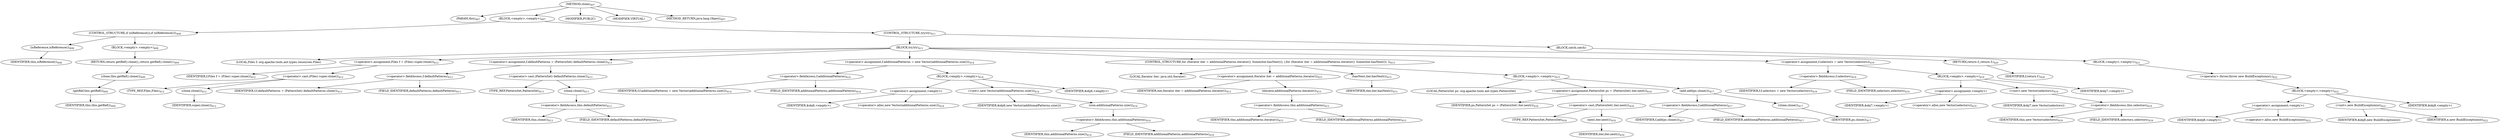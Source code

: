 digraph "clone" {  
"890" [label = <(METHOD,clone)<SUB>407</SUB>> ]
"91" [label = <(PARAM,this)<SUB>407</SUB>> ]
"891" [label = <(BLOCK,&lt;empty&gt;,&lt;empty&gt;)<SUB>407</SUB>> ]
"892" [label = <(CONTROL_STRUCTURE,if (isReference()),if (isReference()))<SUB>408</SUB>> ]
"893" [label = <(isReference,isReference())<SUB>408</SUB>> ]
"90" [label = <(IDENTIFIER,this,isReference())<SUB>408</SUB>> ]
"894" [label = <(BLOCK,&lt;empty&gt;,&lt;empty&gt;)<SUB>408</SUB>> ]
"895" [label = <(RETURN,return getRef().clone();,return getRef().clone();)<SUB>409</SUB>> ]
"896" [label = <(clone,this.getRef().clone())<SUB>409</SUB>> ]
"897" [label = <(getRef,this.getRef())<SUB>409</SUB>> ]
"92" [label = <(IDENTIFIER,this,this.getRef())<SUB>409</SUB>> ]
"898" [label = <(CONTROL_STRUCTURE,try,try)<SUB>411</SUB>> ]
"899" [label = <(BLOCK,try,try)<SUB>411</SUB>> ]
"900" [label = <(LOCAL,Files f: org.apache.tools.ant.types.resources.Files)> ]
"901" [label = <(&lt;operator&gt;.assignment,Files f = (Files) super.clone())<SUB>412</SUB>> ]
"902" [label = <(IDENTIFIER,f,Files f = (Files) super.clone())<SUB>412</SUB>> ]
"903" [label = <(&lt;operator&gt;.cast,(Files) super.clone())<SUB>412</SUB>> ]
"904" [label = <(TYPE_REF,Files,Files)<SUB>412</SUB>> ]
"905" [label = <(clone,clone())<SUB>412</SUB>> ]
"906" [label = <(IDENTIFIER,super,clone())<SUB>412</SUB>> ]
"907" [label = <(&lt;operator&gt;.assignment,f.defaultPatterns = (PatternSet) defaultPatterns.clone())<SUB>413</SUB>> ]
"908" [label = <(&lt;operator&gt;.fieldAccess,f.defaultPatterns)<SUB>413</SUB>> ]
"909" [label = <(IDENTIFIER,f,f.defaultPatterns = (PatternSet) defaultPatterns.clone())<SUB>413</SUB>> ]
"910" [label = <(FIELD_IDENTIFIER,defaultPatterns,defaultPatterns)<SUB>413</SUB>> ]
"911" [label = <(&lt;operator&gt;.cast,(PatternSet) defaultPatterns.clone())<SUB>413</SUB>> ]
"912" [label = <(TYPE_REF,PatternSet,PatternSet)<SUB>413</SUB>> ]
"913" [label = <(clone,clone())<SUB>413</SUB>> ]
"914" [label = <(&lt;operator&gt;.fieldAccess,this.defaultPatterns)<SUB>413</SUB>> ]
"915" [label = <(IDENTIFIER,this,clone())<SUB>413</SUB>> ]
"916" [label = <(FIELD_IDENTIFIER,defaultPatterns,defaultPatterns)<SUB>413</SUB>> ]
"917" [label = <(&lt;operator&gt;.assignment,f.additionalPatterns = new Vector(additionalPatterns.size()))<SUB>414</SUB>> ]
"918" [label = <(&lt;operator&gt;.fieldAccess,f.additionalPatterns)<SUB>414</SUB>> ]
"919" [label = <(IDENTIFIER,f,f.additionalPatterns = new Vector(additionalPatterns.size()))<SUB>414</SUB>> ]
"920" [label = <(FIELD_IDENTIFIER,additionalPatterns,additionalPatterns)<SUB>414</SUB>> ]
"921" [label = <(BLOCK,&lt;empty&gt;,&lt;empty&gt;)<SUB>414</SUB>> ]
"922" [label = <(&lt;operator&gt;.assignment,&lt;empty&gt;)> ]
"923" [label = <(IDENTIFIER,$obj6,&lt;empty&gt;)> ]
"924" [label = <(&lt;operator&gt;.alloc,new Vector(additionalPatterns.size()))<SUB>414</SUB>> ]
"925" [label = <(&lt;init&gt;,new Vector(additionalPatterns.size()))<SUB>414</SUB>> ]
"926" [label = <(IDENTIFIER,$obj6,new Vector(additionalPatterns.size()))> ]
"927" [label = <(size,additionalPatterns.size())<SUB>414</SUB>> ]
"928" [label = <(&lt;operator&gt;.fieldAccess,this.additionalPatterns)<SUB>414</SUB>> ]
"929" [label = <(IDENTIFIER,this,additionalPatterns.size())<SUB>414</SUB>> ]
"930" [label = <(FIELD_IDENTIFIER,additionalPatterns,additionalPatterns)<SUB>414</SUB>> ]
"931" [label = <(IDENTIFIER,$obj6,&lt;empty&gt;)> ]
"932" [label = <(CONTROL_STRUCTURE,for (Iterator iter = additionalPatterns.iterator(); Some(iter.hasNext()); ),for (Iterator iter = additionalPatterns.iterator(); Some(iter.hasNext()); ))<SUB>415</SUB>> ]
"933" [label = <(LOCAL,Iterator iter: java.util.Iterator)> ]
"934" [label = <(&lt;operator&gt;.assignment,Iterator iter = additionalPatterns.iterator())<SUB>415</SUB>> ]
"935" [label = <(IDENTIFIER,iter,Iterator iter = additionalPatterns.iterator())<SUB>415</SUB>> ]
"936" [label = <(iterator,additionalPatterns.iterator())<SUB>415</SUB>> ]
"937" [label = <(&lt;operator&gt;.fieldAccess,this.additionalPatterns)<SUB>415</SUB>> ]
"938" [label = <(IDENTIFIER,this,additionalPatterns.iterator())<SUB>415</SUB>> ]
"939" [label = <(FIELD_IDENTIFIER,additionalPatterns,additionalPatterns)<SUB>415</SUB>> ]
"940" [label = <(hasNext,iter.hasNext())<SUB>415</SUB>> ]
"941" [label = <(IDENTIFIER,iter,iter.hasNext())<SUB>415</SUB>> ]
"942" [label = <(BLOCK,&lt;empty&gt;,&lt;empty&gt;)<SUB>415</SUB>> ]
"943" [label = <(LOCAL,PatternSet ps: org.apache.tools.ant.types.PatternSet)> ]
"944" [label = <(&lt;operator&gt;.assignment,PatternSet ps = (PatternSet) iter.next())<SUB>416</SUB>> ]
"945" [label = <(IDENTIFIER,ps,PatternSet ps = (PatternSet) iter.next())<SUB>416</SUB>> ]
"946" [label = <(&lt;operator&gt;.cast,(PatternSet) iter.next())<SUB>416</SUB>> ]
"947" [label = <(TYPE_REF,PatternSet,PatternSet)<SUB>416</SUB>> ]
"948" [label = <(next,iter.next())<SUB>416</SUB>> ]
"949" [label = <(IDENTIFIER,iter,iter.next())<SUB>416</SUB>> ]
"950" [label = <(add,add(ps.clone()))<SUB>417</SUB>> ]
"951" [label = <(&lt;operator&gt;.fieldAccess,f.additionalPatterns)<SUB>417</SUB>> ]
"952" [label = <(IDENTIFIER,f,add(ps.clone()))<SUB>417</SUB>> ]
"953" [label = <(FIELD_IDENTIFIER,additionalPatterns,additionalPatterns)<SUB>417</SUB>> ]
"954" [label = <(clone,clone())<SUB>417</SUB>> ]
"955" [label = <(IDENTIFIER,ps,clone())<SUB>417</SUB>> ]
"956" [label = <(&lt;operator&gt;.assignment,f.selectors = new Vector(selectors))<SUB>419</SUB>> ]
"957" [label = <(&lt;operator&gt;.fieldAccess,f.selectors)<SUB>419</SUB>> ]
"958" [label = <(IDENTIFIER,f,f.selectors = new Vector(selectors))<SUB>419</SUB>> ]
"959" [label = <(FIELD_IDENTIFIER,selectors,selectors)<SUB>419</SUB>> ]
"960" [label = <(BLOCK,&lt;empty&gt;,&lt;empty&gt;)<SUB>419</SUB>> ]
"961" [label = <(&lt;operator&gt;.assignment,&lt;empty&gt;)> ]
"962" [label = <(IDENTIFIER,$obj7,&lt;empty&gt;)> ]
"963" [label = <(&lt;operator&gt;.alloc,new Vector(selectors))<SUB>419</SUB>> ]
"964" [label = <(&lt;init&gt;,new Vector(selectors))<SUB>419</SUB>> ]
"965" [label = <(IDENTIFIER,$obj7,new Vector(selectors))> ]
"966" [label = <(&lt;operator&gt;.fieldAccess,this.selectors)<SUB>419</SUB>> ]
"967" [label = <(IDENTIFIER,this,new Vector(selectors))<SUB>419</SUB>> ]
"968" [label = <(FIELD_IDENTIFIER,selectors,selectors)<SUB>419</SUB>> ]
"969" [label = <(IDENTIFIER,$obj7,&lt;empty&gt;)> ]
"970" [label = <(RETURN,return f;,return f;)<SUB>420</SUB>> ]
"971" [label = <(IDENTIFIER,f,return f;)<SUB>420</SUB>> ]
"972" [label = <(BLOCK,catch,catch)> ]
"973" [label = <(BLOCK,&lt;empty&gt;,&lt;empty&gt;)<SUB>421</SUB>> ]
"974" [label = <(&lt;operator&gt;.throw,throw new BuildException(e);)<SUB>422</SUB>> ]
"975" [label = <(BLOCK,&lt;empty&gt;,&lt;empty&gt;)<SUB>422</SUB>> ]
"976" [label = <(&lt;operator&gt;.assignment,&lt;empty&gt;)> ]
"977" [label = <(IDENTIFIER,$obj8,&lt;empty&gt;)> ]
"978" [label = <(&lt;operator&gt;.alloc,new BuildException(e))<SUB>422</SUB>> ]
"979" [label = <(&lt;init&gt;,new BuildException(e))<SUB>422</SUB>> ]
"980" [label = <(IDENTIFIER,$obj8,new BuildException(e))> ]
"981" [label = <(IDENTIFIER,e,new BuildException(e))<SUB>422</SUB>> ]
"982" [label = <(IDENTIFIER,$obj8,&lt;empty&gt;)> ]
"983" [label = <(MODIFIER,PUBLIC)> ]
"984" [label = <(MODIFIER,VIRTUAL)> ]
"985" [label = <(METHOD_RETURN,java.lang.Object)<SUB>407</SUB>> ]
  "890" -> "91" 
  "890" -> "891" 
  "890" -> "983" 
  "890" -> "984" 
  "890" -> "985" 
  "891" -> "892" 
  "891" -> "898" 
  "892" -> "893" 
  "892" -> "894" 
  "893" -> "90" 
  "894" -> "895" 
  "895" -> "896" 
  "896" -> "897" 
  "897" -> "92" 
  "898" -> "899" 
  "898" -> "972" 
  "899" -> "900" 
  "899" -> "901" 
  "899" -> "907" 
  "899" -> "917" 
  "899" -> "932" 
  "899" -> "956" 
  "899" -> "970" 
  "901" -> "902" 
  "901" -> "903" 
  "903" -> "904" 
  "903" -> "905" 
  "905" -> "906" 
  "907" -> "908" 
  "907" -> "911" 
  "908" -> "909" 
  "908" -> "910" 
  "911" -> "912" 
  "911" -> "913" 
  "913" -> "914" 
  "914" -> "915" 
  "914" -> "916" 
  "917" -> "918" 
  "917" -> "921" 
  "918" -> "919" 
  "918" -> "920" 
  "921" -> "922" 
  "921" -> "925" 
  "921" -> "931" 
  "922" -> "923" 
  "922" -> "924" 
  "925" -> "926" 
  "925" -> "927" 
  "927" -> "928" 
  "928" -> "929" 
  "928" -> "930" 
  "932" -> "933" 
  "932" -> "934" 
  "932" -> "940" 
  "932" -> "942" 
  "934" -> "935" 
  "934" -> "936" 
  "936" -> "937" 
  "937" -> "938" 
  "937" -> "939" 
  "940" -> "941" 
  "942" -> "943" 
  "942" -> "944" 
  "942" -> "950" 
  "944" -> "945" 
  "944" -> "946" 
  "946" -> "947" 
  "946" -> "948" 
  "948" -> "949" 
  "950" -> "951" 
  "950" -> "954" 
  "951" -> "952" 
  "951" -> "953" 
  "954" -> "955" 
  "956" -> "957" 
  "956" -> "960" 
  "957" -> "958" 
  "957" -> "959" 
  "960" -> "961" 
  "960" -> "964" 
  "960" -> "969" 
  "961" -> "962" 
  "961" -> "963" 
  "964" -> "965" 
  "964" -> "966" 
  "966" -> "967" 
  "966" -> "968" 
  "970" -> "971" 
  "972" -> "973" 
  "973" -> "974" 
  "974" -> "975" 
  "975" -> "976" 
  "975" -> "979" 
  "975" -> "982" 
  "976" -> "977" 
  "976" -> "978" 
  "979" -> "980" 
  "979" -> "981" 
}
